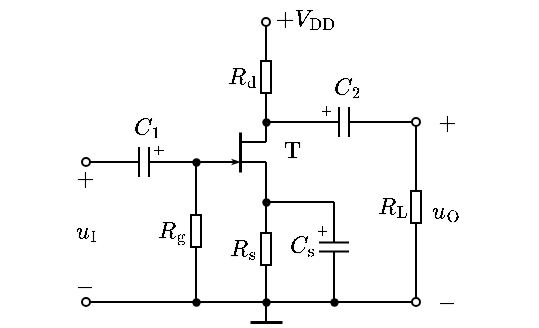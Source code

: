 <mxfile version="17.2.1" type="device"><diagram id="AZzVq2YHe7YxAGiBz0mD" name="第 1 页"><mxGraphModel dx="316" dy="228" grid="1" gridSize="5" guides="1" tooltips="1" connect="1" arrows="1" fold="1" page="1" pageScale="1" pageWidth="827" pageHeight="1169" math="1" shadow="0"><root><mxCell id="0"/><mxCell id="1" parent="0"/><mxCell id="DjPAIxuFXhKvd0CTjl85-20" value="$$R_\mathrm{s}$$" style="text;html=1;resizable=1;autosize=1;align=center;verticalAlign=middle;points=[];fillColor=none;strokeColor=none;rounded=0;fontSize=10;movable=1;rotatable=1;deletable=1;editable=1;connectable=0;allowArrows=0;" vertex="1" parent="1"><mxGeometry x="225" y="263.5" width="25" height="20" as="geometry"/></mxCell><mxCell id="DjPAIxuFXhKvd0CTjl85-21" value="" style="endArrow=none;html=1;rounded=0;fontSize=10;startSize=4;endSize=4;startArrow=oval;startFill=0;entryX=1;entryY=0.5;entryDx=0;entryDy=0;entryPerimeter=0;" edge="1" parent="1" target="DjPAIxuFXhKvd0CTjl85-104"><mxGeometry width="50" height="50" relative="1" as="geometry"><mxPoint x="250" y="160" as="sourcePoint"/><mxPoint x="259.92" y="170" as="targetPoint"/></mxGeometry></mxCell><mxCell id="DjPAIxuFXhKvd0CTjl85-22" value="" style="pointerEvents=1;verticalLabelPosition=bottom;shadow=0;dashed=0;align=center;html=1;verticalAlign=top;shape=mxgraph.electrical.resistors.resistor_1;fontSize=10;direction=north;allowArrows=0;" vertex="1" parent="1"><mxGeometry x="247.5" y="261" width="5" height="25" as="geometry"/></mxCell><mxCell id="DjPAIxuFXhKvd0CTjl85-23" value="" style="endArrow=none;html=1;rounded=0;fontSize=10;startSize=4;endSize=4;exitX=0;exitY=0.5;exitDx=0;exitDy=0;exitPerimeter=0;" edge="1" parent="1" source="DjPAIxuFXhKvd0CTjl85-22"><mxGeometry width="50" height="50" relative="1" as="geometry"><mxPoint x="339.5" y="174.5" as="sourcePoint"/><mxPoint x="250" y="300" as="targetPoint"/></mxGeometry></mxCell><mxCell id="DjPAIxuFXhKvd0CTjl85-58" value="" style="endArrow=oval;html=1;rounded=0;fontFamily=Helvetica;fontSize=12;fontColor=default;startSize=4;endSize=4;strokeWidth=1;endFill=0;exitX=0;exitY=0.5;exitDx=0;exitDy=0;exitPerimeter=0;" edge="1" parent="1" source="DjPAIxuFXhKvd0CTjl85-107"><mxGeometry width="50" height="50" relative="1" as="geometry"><mxPoint x="330" y="215" as="sourcePoint"/><mxPoint x="325" y="210" as="targetPoint"/></mxGeometry></mxCell><mxCell id="DjPAIxuFXhKvd0CTjl85-59" value="" style="shape=waypoint;sketch=0;fillStyle=solid;size=6;pointerEvents=1;points=[];fillColor=none;resizable=1;rotatable=1;perimeter=centerPerimeter;snapToPoint=1;strokeWidth=0.1;movable=1;deletable=1;editable=1;connectable=0;allowArrows=0;" vertex="1" parent="1"><mxGeometry x="245" y="245" width="10" height="10" as="geometry"/></mxCell><mxCell id="DjPAIxuFXhKvd0CTjl85-60" value="" style="endArrow=none;html=1;rounded=0;labelBackgroundColor=default;fontFamily=Helvetica;fontSize=12;fontColor=default;startSize=4;endSize=4;strokeColor=default;strokeWidth=1;shape=connector;entryX=1;entryY=0.5;entryDx=0;entryDy=0;entryPerimeter=0;" edge="1" parent="1" target="DjPAIxuFXhKvd0CTjl85-22"><mxGeometry width="50" height="50" relative="1" as="geometry"><mxPoint x="250" y="235" as="sourcePoint"/><mxPoint x="220" y="280" as="targetPoint"/></mxGeometry></mxCell><mxCell id="DjPAIxuFXhKvd0CTjl85-61" value="" style="endArrow=none;html=1;rounded=0;labelBackgroundColor=default;fontFamily=Helvetica;fontSize=12;fontColor=default;startSize=4;endSize=4;strokeColor=default;strokeWidth=1;shape=connector;startArrow=oval;startFill=0;" edge="1" parent="1"><mxGeometry width="50" height="50" relative="1" as="geometry"><mxPoint x="160" y="300" as="sourcePoint"/><mxPoint x="250" y="300" as="targetPoint"/></mxGeometry></mxCell><mxCell id="DjPAIxuFXhKvd0CTjl85-62" value="" style="endArrow=oval;html=1;rounded=0;labelBackgroundColor=default;fontFamily=Helvetica;fontSize=12;fontColor=default;startSize=4;endSize=4;strokeColor=default;strokeWidth=1;shape=connector;endFill=0;" edge="1" parent="1"><mxGeometry width="50" height="50" relative="1" as="geometry"><mxPoint x="250" y="300" as="sourcePoint"/><mxPoint x="325" y="300" as="targetPoint"/></mxGeometry></mxCell><mxCell id="DjPAIxuFXhKvd0CTjl85-63" value="" style="shape=waypoint;sketch=0;fillStyle=solid;size=6;pointerEvents=1;points=[];fillColor=none;resizable=1;rotatable=1;perimeter=centerPerimeter;snapToPoint=1;strokeWidth=0.1;movable=1;deletable=1;editable=1;connectable=0;allowArrows=0;" vertex="1" parent="1"><mxGeometry x="245" y="295" width="10" height="10" as="geometry"/></mxCell><mxCell id="DjPAIxuFXhKvd0CTjl85-64" value="" style="endArrow=none;html=1;rounded=0;labelBackgroundColor=default;fontFamily=Helvetica;fontSize=12;fontColor=default;startSize=4;endSize=4;strokeColor=default;strokeWidth=1;shape=connector;" edge="1" parent="1"><mxGeometry width="50" height="50" relative="1" as="geometry"><mxPoint x="250" y="310" as="sourcePoint"/><mxPoint x="250" y="300" as="targetPoint"/></mxGeometry></mxCell><mxCell id="DjPAIxuFXhKvd0CTjl85-65" value="" style="endArrow=none;html=1;rounded=0;labelBackgroundColor=default;fontFamily=Helvetica;fontSize=12;fontColor=default;startSize=4;endSize=4;strokeColor=default;strokeWidth=1.5;shape=connector;" edge="1" parent="1"><mxGeometry width="50" height="50" relative="1" as="geometry"><mxPoint x="242" y="310" as="sourcePoint"/><mxPoint x="258" y="310" as="targetPoint"/></mxGeometry></mxCell><mxCell id="DjPAIxuFXhKvd0CTjl85-67" value="$$+V_{\mathrm{DD}}$$" style="text;html=1;align=center;verticalAlign=middle;resizable=1;points=[];autosize=1;strokeColor=none;fillColor=none;fontSize=10;fontFamily=Helvetica;fontColor=default;movable=1;rotatable=1;deletable=1;editable=1;connectable=1;" vertex="1" parent="1"><mxGeometry x="250" y="149" width="40" height="20" as="geometry"/></mxCell><mxCell id="DjPAIxuFXhKvd0CTjl85-68" value="$$u_{\mathrm{O}}$$" style="text;html=1;align=center;verticalAlign=middle;resizable=1;points=[];autosize=1;strokeColor=none;fillColor=none;fontSize=10;movable=1;rotatable=1;deletable=1;editable=1;connectable=0;" vertex="1" parent="1"><mxGeometry x="330" y="245" width="20" height="20" as="geometry"/></mxCell><mxCell id="DjPAIxuFXhKvd0CTjl85-69" value="$$+$$" style="text;html=1;align=center;verticalAlign=middle;resizable=1;points=[];autosize=1;strokeColor=none;fillColor=none;fontSize=10;movable=1;rotatable=1;deletable=1;editable=1;connectable=0;" vertex="1" parent="1"><mxGeometry x="330" y="202.5" width="20" height="15" as="geometry"/></mxCell><mxCell id="DjPAIxuFXhKvd0CTjl85-70" value="$$-$$" style="text;html=1;align=center;verticalAlign=middle;resizable=1;points=[];autosize=1;strokeColor=none;fillColor=none;fontSize=10;movable=1;rotatable=1;deletable=1;editable=1;connectable=0;" vertex="1" parent="1"><mxGeometry x="330" y="292.5" width="20" height="15" as="geometry"/></mxCell><mxCell id="DjPAIxuFXhKvd0CTjl85-71" value="$$\mathrm{T}$$" style="text;html=1;align=center;verticalAlign=middle;resizable=1;points=[];autosize=1;strokeColor=none;fillColor=none;fontSize=10;fontFamily=Helvetica;fontColor=default;movable=1;rotatable=1;deletable=1;editable=1;connectable=0;allowArrows=0;" vertex="1" parent="1"><mxGeometry x="252.5" y="215" width="20" height="20" as="geometry"/></mxCell><mxCell id="DjPAIxuFXhKvd0CTjl85-102" value="" style="group" vertex="1" connectable="0" parent="1"><mxGeometry x="225" y="215" width="25" height="20" as="geometry"/></mxCell><mxCell id="DjPAIxuFXhKvd0CTjl85-89" value="" style="endArrow=classicThin;html=1;rounded=0;strokeWidth=1;endFill=1;startSize=1;endSize=1;" edge="1" parent="DjPAIxuFXhKvd0CTjl85-102"><mxGeometry width="50" height="50" relative="1" as="geometry"><mxPoint y="15" as="sourcePoint"/><mxPoint x="12" y="15" as="targetPoint"/></mxGeometry></mxCell><mxCell id="DjPAIxuFXhKvd0CTjl85-90" value="" style="endArrow=none;html=1;rounded=0;strokeWidth=1.5;" edge="1" parent="DjPAIxuFXhKvd0CTjl85-102"><mxGeometry width="50" height="50" relative="1" as="geometry"><mxPoint x="12" y="20" as="sourcePoint"/><mxPoint x="12" as="targetPoint"/></mxGeometry></mxCell><mxCell id="DjPAIxuFXhKvd0CTjl85-97" value="" style="endArrow=none;html=1;rounded=0;startSize=3;endSize=1;strokeWidth=1;" edge="1" parent="DjPAIxuFXhKvd0CTjl85-102"><mxGeometry width="50" height="50" relative="1" as="geometry"><mxPoint x="25" y="20" as="sourcePoint"/><mxPoint x="25" y="15" as="targetPoint"/></mxGeometry></mxCell><mxCell id="DjPAIxuFXhKvd0CTjl85-99" value="" style="endArrow=none;html=1;rounded=0;startSize=3;endSize=1;strokeWidth=1;" edge="1" parent="DjPAIxuFXhKvd0CTjl85-102"><mxGeometry width="50" height="50" relative="1" as="geometry"><mxPoint x="25" y="5" as="sourcePoint"/><mxPoint x="25" as="targetPoint"/></mxGeometry></mxCell><mxCell id="DjPAIxuFXhKvd0CTjl85-100" value="" style="endArrow=none;html=1;rounded=0;labelBackgroundColor=default;fontFamily=Helvetica;fontSize=10;fontColor=default;startSize=1;endSize=1;strokeColor=default;strokeWidth=1;shape=connector;" edge="1" parent="DjPAIxuFXhKvd0CTjl85-102"><mxGeometry width="50" height="50" relative="1" as="geometry"><mxPoint x="12" y="15" as="sourcePoint"/><mxPoint x="25" y="15" as="targetPoint"/></mxGeometry></mxCell><mxCell id="DjPAIxuFXhKvd0CTjl85-101" value="" style="endArrow=none;html=1;rounded=0;labelBackgroundColor=default;fontFamily=Helvetica;fontSize=10;fontColor=default;startSize=1;endSize=1;strokeColor=default;strokeWidth=1;shape=connector;" edge="1" parent="DjPAIxuFXhKvd0CTjl85-102"><mxGeometry width="50" height="50" relative="1" as="geometry"><mxPoint x="12" y="5" as="sourcePoint"/><mxPoint x="25" y="5" as="targetPoint"/></mxGeometry></mxCell><mxCell id="DjPAIxuFXhKvd0CTjl85-82" value="" style="pointerEvents=1;verticalLabelPosition=bottom;shadow=0;dashed=0;align=center;html=1;verticalAlign=top;shape=mxgraph.electrical.capacitors.capacitor_1;direction=west;connectable=1;" vertex="1" parent="1"><mxGeometry x="164" y="222.5" width="50" height="15" as="geometry"/></mxCell><mxCell id="DjPAIxuFXhKvd0CTjl85-83" value="$$C_1$$" style="text;html=1;align=center;verticalAlign=middle;resizable=1;points=[];autosize=1;strokeColor=none;fillColor=none;fontSize=10;movable=1;rotatable=1;deletable=1;editable=1;connectable=0;allowArrows=0;" vertex="1" parent="1"><mxGeometry x="180" y="205.5" width="20" height="14.5" as="geometry"/></mxCell><mxCell id="DjPAIxuFXhKvd0CTjl85-85" value="$$+$$" style="text;html=1;align=center;verticalAlign=middle;resizable=1;points=[];autosize=1;strokeColor=none;fillColor=none;fontSize=6;movable=1;rotatable=1;deletable=1;editable=1;connectable=0;allowArrows=0;rotation=-90;" vertex="1" parent="1"><mxGeometry x="191" y="220" width="10" height="10" as="geometry"/></mxCell><mxCell id="DjPAIxuFXhKvd0CTjl85-86" value="" style="endArrow=none;html=1;rounded=0;fontSize=10;startSize=4;endSize=4;entryX=1;entryY=0.5;entryDx=0;entryDy=0;entryPerimeter=0;startArrow=oval;startFill=0;" edge="1" parent="1" target="DjPAIxuFXhKvd0CTjl85-82"><mxGeometry width="50" height="50" relative="1" as="geometry"><mxPoint x="160" y="230" as="sourcePoint"/><mxPoint x="139" y="230" as="targetPoint"/></mxGeometry></mxCell><mxCell id="DjPAIxuFXhKvd0CTjl85-87" value="" style="endArrow=none;html=1;rounded=0;fontSize=10;startSize=2;endSize=2;exitX=0;exitY=0.5;exitDx=0;exitDy=0;exitPerimeter=0;" edge="1" parent="1" source="DjPAIxuFXhKvd0CTjl85-82"><mxGeometry width="50" height="50" relative="1" as="geometry"><mxPoint x="219" y="260" as="sourcePoint"/><mxPoint x="225" y="230" as="targetPoint"/></mxGeometry></mxCell><mxCell id="DjPAIxuFXhKvd0CTjl85-103" value="$$R_\mathrm{d}$$" style="text;html=1;resizable=1;autosize=1;align=center;verticalAlign=middle;points=[];fillColor=none;strokeColor=none;rounded=0;fontSize=10;movable=1;rotatable=1;deletable=1;editable=1;connectable=0;allowArrows=0;" vertex="1" parent="1"><mxGeometry x="225" y="177.5" width="25" height="20" as="geometry"/></mxCell><mxCell id="DjPAIxuFXhKvd0CTjl85-104" value="" style="pointerEvents=1;verticalLabelPosition=bottom;shadow=0;dashed=0;align=center;html=1;verticalAlign=top;shape=mxgraph.electrical.resistors.resistor_1;fontSize=10;direction=north;allowArrows=0;" vertex="1" parent="1"><mxGeometry x="247.5" y="175" width="5" height="25" as="geometry"/></mxCell><mxCell id="DjPAIxuFXhKvd0CTjl85-105" value="" style="endArrow=none;html=1;rounded=0;labelBackgroundColor=default;fontFamily=Helvetica;fontSize=10;fontColor=default;startSize=1;endSize=1;strokeColor=default;strokeWidth=1;shape=connector;entryX=0;entryY=0.5;entryDx=0;entryDy=0;entryPerimeter=0;" edge="1" parent="1" target="DjPAIxuFXhKvd0CTjl85-104"><mxGeometry width="50" height="50" relative="1" as="geometry"><mxPoint x="250" y="215" as="sourcePoint"/><mxPoint x="340" y="165" as="targetPoint"/></mxGeometry></mxCell><mxCell id="DjPAIxuFXhKvd0CTjl85-106" value="" style="shape=waypoint;sketch=0;fillStyle=solid;size=6;pointerEvents=1;points=[];fillColor=none;resizable=1;rotatable=1;perimeter=centerPerimeter;snapToPoint=1;strokeWidth=0.1;movable=1;deletable=1;editable=1;connectable=0;allowArrows=0;" vertex="1" parent="1"><mxGeometry x="245" y="205" width="10" height="10" as="geometry"/></mxCell><mxCell id="DjPAIxuFXhKvd0CTjl85-107" value="" style="pointerEvents=1;verticalLabelPosition=bottom;shadow=0;dashed=0;align=center;html=1;verticalAlign=top;shape=mxgraph.electrical.capacitors.capacitor_1;direction=west;connectable=1;" vertex="1" parent="1"><mxGeometry x="264" y="202.5" width="50" height="15" as="geometry"/></mxCell><mxCell id="DjPAIxuFXhKvd0CTjl85-108" value="$$C_2$$" style="text;html=1;align=center;verticalAlign=middle;resizable=1;points=[];autosize=1;strokeColor=none;fillColor=none;fontSize=10;movable=1;rotatable=1;deletable=1;editable=1;connectable=0;allowArrows=0;" vertex="1" parent="1"><mxGeometry x="280" y="185" width="20" height="15" as="geometry"/></mxCell><mxCell id="DjPAIxuFXhKvd0CTjl85-109" value="$$+$$" style="text;html=1;align=center;verticalAlign=middle;resizable=1;points=[];autosize=1;strokeColor=none;fillColor=none;fontSize=6;movable=1;rotatable=1;deletable=1;editable=1;connectable=0;allowArrows=0;rotation=-180;" vertex="1" parent="1"><mxGeometry x="276" y="200" width="10" height="10" as="geometry"/></mxCell><mxCell id="DjPAIxuFXhKvd0CTjl85-110" value="" style="endArrow=none;html=1;rounded=0;fontSize=10;startSize=2;endSize=2;entryX=1;entryY=0.5;entryDx=0;entryDy=0;entryPerimeter=0;" edge="1" parent="1" target="DjPAIxuFXhKvd0CTjl85-107"><mxGeometry width="50" height="50" relative="1" as="geometry"><mxPoint x="250" y="210" as="sourcePoint"/><mxPoint x="259" y="210" as="targetPoint"/></mxGeometry></mxCell><mxCell id="DjPAIxuFXhKvd0CTjl85-75" value="" style="pointerEvents=1;verticalLabelPosition=bottom;shadow=0;dashed=0;align=center;html=1;verticalAlign=top;shape=mxgraph.electrical.capacitors.capacitor_1;direction=south;connectable=1;allowArrows=0;recursiveResize=1;" vertex="1" parent="1"><mxGeometry x="276.5" y="250" width="15" height="45" as="geometry"/></mxCell><mxCell id="DjPAIxuFXhKvd0CTjl85-77" value="" style="endArrow=none;html=1;rounded=0;fontSize=10;startSize=2;endSize=2;entryX=1;entryY=0.5;entryDx=0;entryDy=0;entryPerimeter=0;" edge="1" parent="1" target="DjPAIxuFXhKvd0CTjl85-75"><mxGeometry width="50" height="50" relative="1" as="geometry"><mxPoint x="284" y="300" as="sourcePoint"/><mxPoint x="279" y="305" as="targetPoint"/></mxGeometry></mxCell><mxCell id="DjPAIxuFXhKvd0CTjl85-78" value="" style="endArrow=none;html=1;rounded=0;fontSize=10;startSize=2;endSize=2;entryX=0;entryY=0.5;entryDx=0;entryDy=0;entryPerimeter=0;" edge="1" parent="1" target="DjPAIxuFXhKvd0CTjl85-75"><mxGeometry width="50" height="50" relative="1" as="geometry"><mxPoint x="250" y="250" as="sourcePoint"/><mxPoint x="294" y="325" as="targetPoint"/></mxGeometry></mxCell><mxCell id="DjPAIxuFXhKvd0CTjl85-79" value="$$C_{\mathrm{s}}$$" style="text;html=1;align=center;verticalAlign=middle;resizable=1;points=[];autosize=1;strokeColor=none;fillColor=none;fontSize=10;movable=1;rotatable=1;deletable=1;editable=1;connectable=0;allowArrows=0;" vertex="1" parent="1"><mxGeometry x="260" y="262" width="15" height="20" as="geometry"/></mxCell><mxCell id="DjPAIxuFXhKvd0CTjl85-111" value="$$+$$" style="text;html=1;align=center;verticalAlign=middle;resizable=1;points=[];autosize=1;strokeColor=none;fillColor=none;fontSize=6;movable=1;rotatable=1;deletable=1;editable=1;connectable=0;allowArrows=0;rotation=-180;" vertex="1" parent="1"><mxGeometry x="274.5" y="260" width="10" height="10" as="geometry"/></mxCell><mxCell id="DjPAIxuFXhKvd0CTjl85-112" value="$$R_\mathrm{L}$$" style="text;html=1;resizable=1;autosize=1;align=center;verticalAlign=middle;points=[];fillColor=none;strokeColor=none;rounded=0;fontSize=10;movable=1;rotatable=1;deletable=1;editable=1;connectable=0;allowArrows=0;" vertex="1" parent="1"><mxGeometry x="300" y="242.5" width="25" height="20" as="geometry"/></mxCell><mxCell id="DjPAIxuFXhKvd0CTjl85-113" value="" style="pointerEvents=1;verticalLabelPosition=bottom;shadow=0;dashed=0;align=center;html=1;verticalAlign=top;shape=mxgraph.electrical.resistors.resistor_1;fontSize=10;direction=north;allowArrows=0;" vertex="1" parent="1"><mxGeometry x="322.5" y="240" width="5" height="25" as="geometry"/></mxCell><mxCell id="DjPAIxuFXhKvd0CTjl85-114" value="" style="endArrow=none;html=1;rounded=0;labelBackgroundColor=default;fontFamily=Helvetica;fontSize=6;fontColor=default;startSize=1;endSize=1;strokeColor=default;strokeWidth=1;shape=connector;exitX=1;exitY=0.5;exitDx=0;exitDy=0;exitPerimeter=0;" edge="1" parent="1" source="DjPAIxuFXhKvd0CTjl85-113"><mxGeometry width="50" height="50" relative="1" as="geometry"><mxPoint x="285" y="265" as="sourcePoint"/><mxPoint x="325" y="212" as="targetPoint"/></mxGeometry></mxCell><mxCell id="DjPAIxuFXhKvd0CTjl85-115" value="" style="endArrow=none;html=1;rounded=0;labelBackgroundColor=default;fontFamily=Helvetica;fontSize=6;fontColor=default;startSize=1;endSize=1;strokeColor=default;strokeWidth=1;shape=connector;entryX=0;entryY=0.5;entryDx=0;entryDy=0;entryPerimeter=0;" edge="1" parent="1" target="DjPAIxuFXhKvd0CTjl85-113"><mxGeometry width="50" height="50" relative="1" as="geometry"><mxPoint x="325" y="298" as="sourcePoint"/><mxPoint x="375" y="250" as="targetPoint"/></mxGeometry></mxCell><mxCell id="DjPAIxuFXhKvd0CTjl85-116" value="$$R_\mathrm{g}$$" style="text;html=1;resizable=1;autosize=1;align=center;verticalAlign=middle;points=[];fillColor=none;strokeColor=none;rounded=0;fontSize=10;movable=1;rotatable=1;deletable=1;editable=1;connectable=0;allowArrows=0;" vertex="1" parent="1"><mxGeometry x="190" y="254.5" width="25" height="20" as="geometry"/></mxCell><mxCell id="DjPAIxuFXhKvd0CTjl85-117" value="" style="pointerEvents=1;verticalLabelPosition=bottom;shadow=0;dashed=0;align=center;html=1;verticalAlign=top;shape=mxgraph.electrical.resistors.resistor_1;fontSize=10;direction=north;allowArrows=0;" vertex="1" parent="1"><mxGeometry x="212.5" y="252" width="5" height="25" as="geometry"/></mxCell><mxCell id="DjPAIxuFXhKvd0CTjl85-118" value="" style="endArrow=none;html=1;rounded=0;labelBackgroundColor=default;fontFamily=Helvetica;fontSize=6;fontColor=default;startSize=1;endSize=1;strokeColor=default;strokeWidth=1;shape=connector;entryX=1;entryY=0.5;entryDx=0;entryDy=0;entryPerimeter=0;" edge="1" parent="1" target="DjPAIxuFXhKvd0CTjl85-117"><mxGeometry width="50" height="50" relative="1" as="geometry"><mxPoint x="215" y="230" as="sourcePoint"/><mxPoint x="190" y="250" as="targetPoint"/></mxGeometry></mxCell><mxCell id="DjPAIxuFXhKvd0CTjl85-119" value="" style="endArrow=none;html=1;rounded=0;labelBackgroundColor=default;fontFamily=Helvetica;fontSize=6;fontColor=default;startSize=1;endSize=1;strokeColor=default;strokeWidth=1;shape=connector;entryX=0;entryY=0.5;entryDx=0;entryDy=0;entryPerimeter=0;" edge="1" parent="1" target="DjPAIxuFXhKvd0CTjl85-117"><mxGeometry width="50" height="50" relative="1" as="geometry"><mxPoint x="215" y="300" as="sourcePoint"/><mxPoint x="210" y="255" as="targetPoint"/></mxGeometry></mxCell><mxCell id="DjPAIxuFXhKvd0CTjl85-120" value="" style="shape=waypoint;sketch=0;fillStyle=solid;size=6;pointerEvents=1;points=[];fillColor=none;resizable=1;rotatable=1;perimeter=centerPerimeter;snapToPoint=1;strokeWidth=0.1;movable=1;deletable=1;editable=1;connectable=0;allowArrows=0;" vertex="1" parent="1"><mxGeometry x="210" y="225" width="10" height="10" as="geometry"/></mxCell><mxCell id="DjPAIxuFXhKvd0CTjl85-121" value="" style="shape=waypoint;sketch=0;fillStyle=solid;size=6;pointerEvents=1;points=[];fillColor=none;resizable=1;rotatable=1;perimeter=centerPerimeter;snapToPoint=1;strokeWidth=0.1;movable=1;deletable=1;editable=1;connectable=0;allowArrows=0;" vertex="1" parent="1"><mxGeometry x="210" y="295" width="10" height="10" as="geometry"/></mxCell><mxCell id="DjPAIxuFXhKvd0CTjl85-122" value="" style="shape=waypoint;sketch=0;fillStyle=solid;size=6;pointerEvents=1;points=[];fillColor=none;resizable=1;rotatable=1;perimeter=centerPerimeter;snapToPoint=1;strokeWidth=0.1;movable=1;deletable=1;editable=1;connectable=0;allowArrows=0;" vertex="1" parent="1"><mxGeometry x="279" y="295" width="10" height="10" as="geometry"/></mxCell><mxCell id="DjPAIxuFXhKvd0CTjl85-123" value="$$+$$" style="text;html=1;align=center;verticalAlign=middle;resizable=1;points=[];autosize=1;strokeColor=none;fillColor=none;fontSize=10;movable=1;rotatable=1;deletable=1;editable=1;connectable=0;" vertex="1" parent="1"><mxGeometry x="149" y="230" width="20" height="15" as="geometry"/></mxCell><mxCell id="DjPAIxuFXhKvd0CTjl85-124" value="$$u_{\mathrm{I}}$$" style="text;html=1;align=center;verticalAlign=middle;resizable=1;points=[];autosize=1;strokeColor=none;fillColor=none;fontSize=10;movable=1;rotatable=1;deletable=1;editable=1;connectable=0;" vertex="1" parent="1"><mxGeometry x="150" y="254.5" width="20" height="20" as="geometry"/></mxCell><mxCell id="DjPAIxuFXhKvd0CTjl85-125" value="$$-$$" style="text;html=1;align=center;verticalAlign=middle;resizable=1;points=[];autosize=1;strokeColor=none;fillColor=none;fontSize=10;movable=1;rotatable=1;deletable=1;editable=1;connectable=0;" vertex="1" parent="1"><mxGeometry x="149" y="284.5" width="20" height="15" as="geometry"/></mxCell></root></mxGraphModel></diagram></mxfile>